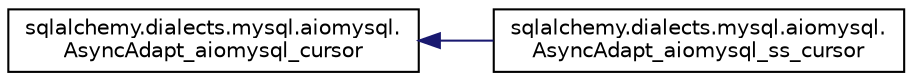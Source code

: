 digraph "Graphical Class Hierarchy"
{
 // LATEX_PDF_SIZE
  edge [fontname="Helvetica",fontsize="10",labelfontname="Helvetica",labelfontsize="10"];
  node [fontname="Helvetica",fontsize="10",shape=record];
  rankdir="LR";
  Node0 [label="sqlalchemy.dialects.mysql.aiomysql.\lAsyncAdapt_aiomysql_cursor",height=0.2,width=0.4,color="black", fillcolor="white", style="filled",URL="$classsqlalchemy_1_1dialects_1_1mysql_1_1aiomysql_1_1AsyncAdapt__aiomysql__cursor.html",tooltip=" "];
  Node0 -> Node1 [dir="back",color="midnightblue",fontsize="10",style="solid",fontname="Helvetica"];
  Node1 [label="sqlalchemy.dialects.mysql.aiomysql.\lAsyncAdapt_aiomysql_ss_cursor",height=0.2,width=0.4,color="black", fillcolor="white", style="filled",URL="$classsqlalchemy_1_1dialects_1_1mysql_1_1aiomysql_1_1AsyncAdapt__aiomysql__ss__cursor.html",tooltip=" "];
}
